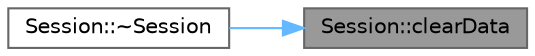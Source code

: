 digraph "Session::clearData"
{
 // INTERACTIVE_SVG=YES
 // LATEX_PDF_SIZE
  bgcolor="transparent";
  edge [fontname=Helvetica,fontsize=10,labelfontname=Helvetica,labelfontsize=10];
  node [fontname=Helvetica,fontsize=10,shape=box,height=0.2,width=0.4];
  rankdir="RL";
  Node1 [id="Node000001",label="Session::clearData",height=0.2,width=0.4,color="gray40", fillcolor="grey60", style="filled", fontcolor="black",tooltip="Clears all the stored images inside the session."];
  Node1 -> Node2 [id="edge1_Node000001_Node000002",dir="back",color="steelblue1",style="solid",tooltip=" "];
  Node2 [id="Node000002",label="Session::~Session",height=0.2,width=0.4,color="grey40", fillcolor="white", style="filled",URL="$class_session.html#a8753bb9dee966b7d39abc9b7237cd665",tooltip="Destructor that frees all dynamically allocated images."];
}
